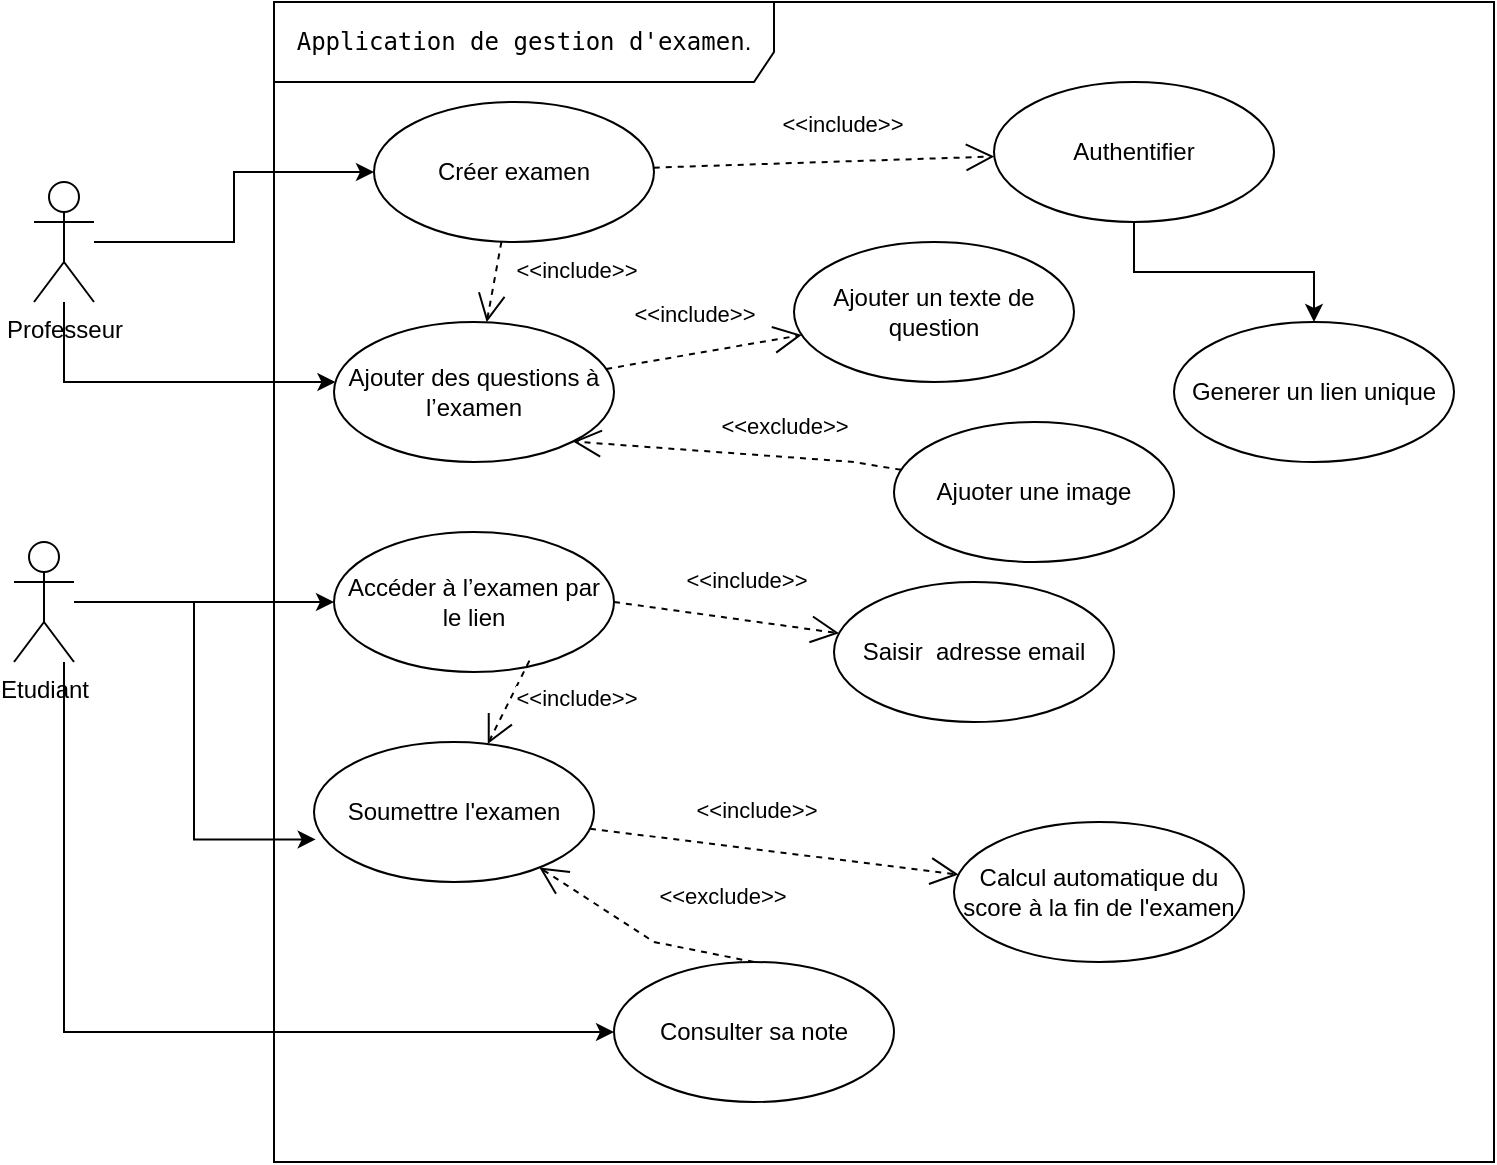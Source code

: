 <mxfile version="27.1.6">
  <diagram name="Page-1" id="YjFWroZfinGdkZ9rDFu2">
    <mxGraphModel dx="1097" dy="620" grid="1" gridSize="10" guides="1" tooltips="1" connect="1" arrows="1" fold="1" page="1" pageScale="1" pageWidth="850" pageHeight="1100" math="0" shadow="0">
      <root>
        <mxCell id="0" />
        <mxCell id="1" parent="0" />
        <mxCell id="2Cll-eA0aYjKSWwGcevk-15" style="edgeStyle=orthogonalEdgeStyle;rounded=0;orthogonalLoop=1;jettySize=auto;html=1;" edge="1" parent="1" source="2Cll-eA0aYjKSWwGcevk-2" target="2Cll-eA0aYjKSWwGcevk-10">
          <mxGeometry relative="1" as="geometry" />
        </mxCell>
        <mxCell id="2Cll-eA0aYjKSWwGcevk-23" style="edgeStyle=orthogonalEdgeStyle;rounded=0;orthogonalLoop=1;jettySize=auto;html=1;" edge="1" parent="1" source="2Cll-eA0aYjKSWwGcevk-2" target="2Cll-eA0aYjKSWwGcevk-22">
          <mxGeometry relative="1" as="geometry">
            <Array as="points">
              <mxPoint x="45" y="210" />
            </Array>
          </mxGeometry>
        </mxCell>
        <mxCell id="2Cll-eA0aYjKSWwGcevk-2" value="Professeur" style="shape=umlActor;verticalLabelPosition=bottom;verticalAlign=top;html=1;" vertex="1" parent="1">
          <mxGeometry x="30" y="110" width="30" height="60" as="geometry" />
        </mxCell>
        <mxCell id="2Cll-eA0aYjKSWwGcevk-41" style="edgeStyle=orthogonalEdgeStyle;rounded=0;orthogonalLoop=1;jettySize=auto;html=1;" edge="1" parent="1" source="2Cll-eA0aYjKSWwGcevk-3" target="2Cll-eA0aYjKSWwGcevk-40">
          <mxGeometry relative="1" as="geometry" />
        </mxCell>
        <mxCell id="2Cll-eA0aYjKSWwGcevk-58" style="edgeStyle=orthogonalEdgeStyle;rounded=0;orthogonalLoop=1;jettySize=auto;html=1;entryX=0;entryY=0.5;entryDx=0;entryDy=0;" edge="1" parent="1" source="2Cll-eA0aYjKSWwGcevk-3" target="2Cll-eA0aYjKSWwGcevk-45">
          <mxGeometry relative="1" as="geometry">
            <mxPoint x="231" y="520" as="targetPoint" />
            <Array as="points">
              <mxPoint x="45" y="535" />
            </Array>
          </mxGeometry>
        </mxCell>
        <mxCell id="2Cll-eA0aYjKSWwGcevk-3" value="&lt;div&gt;Etudiant&lt;/div&gt;&lt;div&gt;&lt;br&gt;&lt;/div&gt;" style="shape=umlActor;verticalLabelPosition=bottom;verticalAlign=top;html=1;" vertex="1" parent="1">
          <mxGeometry x="20" y="290" width="30" height="60" as="geometry" />
        </mxCell>
        <mxCell id="2Cll-eA0aYjKSWwGcevk-10" value="&lt;div&gt;Créer examen&lt;/div&gt;" style="ellipse;whiteSpace=wrap;html=1;" vertex="1" parent="1">
          <mxGeometry x="200" y="70" width="140" height="70" as="geometry" />
        </mxCell>
        <mxCell id="2Cll-eA0aYjKSWwGcevk-77" style="edgeStyle=orthogonalEdgeStyle;rounded=0;orthogonalLoop=1;jettySize=auto;html=1;" edge="1" parent="1" source="2Cll-eA0aYjKSWwGcevk-16" target="2Cll-eA0aYjKSWwGcevk-73">
          <mxGeometry relative="1" as="geometry" />
        </mxCell>
        <mxCell id="2Cll-eA0aYjKSWwGcevk-16" value="Authentifier" style="ellipse;whiteSpace=wrap;html=1;" vertex="1" parent="1">
          <mxGeometry x="510" y="60" width="140" height="70" as="geometry" />
        </mxCell>
        <mxCell id="2Cll-eA0aYjKSWwGcevk-17" value="" style="endArrow=open;endSize=12;dashed=1;html=1;rounded=0;" edge="1" parent="1" source="2Cll-eA0aYjKSWwGcevk-10" target="2Cll-eA0aYjKSWwGcevk-16">
          <mxGeometry x="-0.0" width="160" relative="1" as="geometry">
            <mxPoint x="380" y="310" as="sourcePoint" />
            <mxPoint x="540" y="310" as="targetPoint" />
            <Array as="points" />
            <mxPoint as="offset" />
          </mxGeometry>
        </mxCell>
        <mxCell id="2Cll-eA0aYjKSWwGcevk-20" value="&amp;lt;&amp;lt;include&amp;gt;&amp;gt;" style="edgeLabel;html=1;align=center;verticalAlign=middle;resizable=0;points=[];" vertex="1" connectable="0" parent="2Cll-eA0aYjKSWwGcevk-17">
          <mxGeometry x="-0.065" y="-2" relative="1" as="geometry">
            <mxPoint x="14" y="-21" as="offset" />
          </mxGeometry>
        </mxCell>
        <mxCell id="2Cll-eA0aYjKSWwGcevk-22" value="Ajouter des questions à l’examen" style="ellipse;whiteSpace=wrap;html=1;" vertex="1" parent="1">
          <mxGeometry x="180" y="180" width="140" height="70" as="geometry" />
        </mxCell>
        <mxCell id="2Cll-eA0aYjKSWwGcevk-25" value="Ajouter un texte de question" style="ellipse;whiteSpace=wrap;html=1;" vertex="1" parent="1">
          <mxGeometry x="410" y="140" width="140" height="70" as="geometry" />
        </mxCell>
        <mxCell id="2Cll-eA0aYjKSWwGcevk-26" value="" style="endArrow=open;endSize=12;dashed=1;html=1;rounded=0;" edge="1" parent="1" source="2Cll-eA0aYjKSWwGcevk-22" target="2Cll-eA0aYjKSWwGcevk-25">
          <mxGeometry x="-0.0" width="160" relative="1" as="geometry">
            <mxPoint x="280" y="234" as="sourcePoint" />
            <mxPoint x="442" y="250" as="targetPoint" />
            <Array as="points" />
            <mxPoint as="offset" />
          </mxGeometry>
        </mxCell>
        <mxCell id="2Cll-eA0aYjKSWwGcevk-27" value="&amp;lt;&amp;lt;include&amp;gt;&amp;gt;" style="edgeLabel;html=1;align=center;verticalAlign=middle;resizable=0;points=[];" vertex="1" connectable="0" parent="2Cll-eA0aYjKSWwGcevk-26">
          <mxGeometry x="-0.065" y="-2" relative="1" as="geometry">
            <mxPoint x="-3" y="-22" as="offset" />
          </mxGeometry>
        </mxCell>
        <mxCell id="2Cll-eA0aYjKSWwGcevk-31" value="Ajuoter une image" style="ellipse;whiteSpace=wrap;html=1;" vertex="1" parent="1">
          <mxGeometry x="460" y="230" width="140" height="70" as="geometry" />
        </mxCell>
        <mxCell id="2Cll-eA0aYjKSWwGcevk-35" value="&amp;lt;&amp;lt;exclude&amp;gt;&amp;gt;" style="endArrow=open;endSize=12;dashed=1;html=1;rounded=0;entryX=1;entryY=1;entryDx=0;entryDy=0;" edge="1" parent="1" source="2Cll-eA0aYjKSWwGcevk-31" target="2Cll-eA0aYjKSWwGcevk-22">
          <mxGeometry x="-0.274" y="-15" width="160" relative="1" as="geometry">
            <mxPoint x="380" y="330" as="sourcePoint" />
            <mxPoint x="540" y="330" as="targetPoint" />
            <Array as="points">
              <mxPoint x="440" y="250" />
            </Array>
            <mxPoint as="offset" />
          </mxGeometry>
        </mxCell>
        <mxCell id="2Cll-eA0aYjKSWwGcevk-40" value="Accéder à l’examen par le lien" style="ellipse;whiteSpace=wrap;html=1;" vertex="1" parent="1">
          <mxGeometry x="180" y="285" width="140" height="70" as="geometry" />
        </mxCell>
        <mxCell id="2Cll-eA0aYjKSWwGcevk-42" value="Saisir&amp;nbsp; adresse email" style="ellipse;whiteSpace=wrap;html=1;" vertex="1" parent="1">
          <mxGeometry x="430" y="310" width="140" height="70" as="geometry" />
        </mxCell>
        <mxCell id="2Cll-eA0aYjKSWwGcevk-43" value="" style="endArrow=open;endSize=12;dashed=1;html=1;rounded=0;exitX=1;exitY=0.5;exitDx=0;exitDy=0;" edge="1" parent="1" source="2Cll-eA0aYjKSWwGcevk-40" target="2Cll-eA0aYjKSWwGcevk-42">
          <mxGeometry x="-0.0" width="160" relative="1" as="geometry">
            <mxPoint x="430" y="368" as="sourcePoint" />
            <mxPoint x="532" y="360" as="targetPoint" />
            <Array as="points" />
            <mxPoint as="offset" />
          </mxGeometry>
        </mxCell>
        <mxCell id="2Cll-eA0aYjKSWwGcevk-44" value="&amp;lt;&amp;lt;include&amp;gt;&amp;gt;" style="edgeLabel;html=1;align=center;verticalAlign=middle;resizable=0;points=[];" vertex="1" connectable="0" parent="2Cll-eA0aYjKSWwGcevk-43">
          <mxGeometry x="-0.065" y="-2" relative="1" as="geometry">
            <mxPoint x="14" y="-21" as="offset" />
          </mxGeometry>
        </mxCell>
        <mxCell id="2Cll-eA0aYjKSWwGcevk-45" value="Consulter sa note" style="ellipse;whiteSpace=wrap;html=1;" vertex="1" parent="1">
          <mxGeometry x="320" y="500" width="140" height="70" as="geometry" />
        </mxCell>
        <mxCell id="2Cll-eA0aYjKSWwGcevk-62" value="" style="endArrow=open;endSize=12;dashed=1;html=1;rounded=0;" edge="1" parent="1" source="2Cll-eA0aYjKSWwGcevk-10" target="2Cll-eA0aYjKSWwGcevk-22">
          <mxGeometry x="-0.0" width="160" relative="1" as="geometry">
            <mxPoint x="340" y="130" as="sourcePoint" />
            <mxPoint x="510" y="130" as="targetPoint" />
            <Array as="points" />
            <mxPoint as="offset" />
          </mxGeometry>
        </mxCell>
        <mxCell id="2Cll-eA0aYjKSWwGcevk-63" value="&amp;lt;&amp;lt;include&amp;gt;&amp;gt;" style="edgeLabel;html=1;align=center;verticalAlign=middle;resizable=0;points=[];" vertex="1" connectable="0" parent="2Cll-eA0aYjKSWwGcevk-62">
          <mxGeometry x="-0.065" y="-2" relative="1" as="geometry">
            <mxPoint x="42" y="-4" as="offset" />
          </mxGeometry>
        </mxCell>
        <mxCell id="2Cll-eA0aYjKSWwGcevk-70" value="Calcul automatique du score à la fin de l&#39;examen" style="ellipse;whiteSpace=wrap;html=1;" vertex="1" parent="1">
          <mxGeometry x="490" y="430" width="145" height="70" as="geometry" />
        </mxCell>
        <mxCell id="2Cll-eA0aYjKSWwGcevk-73" value="Generer un lien unique" style="ellipse;whiteSpace=wrap;html=1;" vertex="1" parent="1">
          <mxGeometry x="600" y="180" width="140" height="70" as="geometry" />
        </mxCell>
        <mxCell id="2Cll-eA0aYjKSWwGcevk-75" style="edgeStyle=orthogonalEdgeStyle;rounded=0;orthogonalLoop=1;jettySize=auto;html=1;exitX=0.5;exitY=1;exitDx=0;exitDy=0;" edge="1" parent="1" source="2Cll-eA0aYjKSWwGcevk-25" target="2Cll-eA0aYjKSWwGcevk-25">
          <mxGeometry relative="1" as="geometry" />
        </mxCell>
        <mxCell id="2Cll-eA0aYjKSWwGcevk-79" value="Soumettre l&#39;examen" style="ellipse;whiteSpace=wrap;html=1;" vertex="1" parent="1">
          <mxGeometry x="170" y="390" width="140" height="70" as="geometry" />
        </mxCell>
        <mxCell id="2Cll-eA0aYjKSWwGcevk-83" style="edgeStyle=orthogonalEdgeStyle;rounded=0;orthogonalLoop=1;jettySize=auto;html=1;entryX=0.006;entryY=0.696;entryDx=0;entryDy=0;entryPerimeter=0;" edge="1" parent="1" source="2Cll-eA0aYjKSWwGcevk-3" target="2Cll-eA0aYjKSWwGcevk-79">
          <mxGeometry relative="1" as="geometry" />
        </mxCell>
        <mxCell id="2Cll-eA0aYjKSWwGcevk-84" value="" style="endArrow=open;endSize=12;dashed=1;html=1;rounded=0;" edge="1" parent="1" source="2Cll-eA0aYjKSWwGcevk-79" target="2Cll-eA0aYjKSWwGcevk-70">
          <mxGeometry x="-0.0" width="160" relative="1" as="geometry">
            <mxPoint x="360" y="472" as="sourcePoint" />
            <mxPoint x="444" y="460" as="targetPoint" />
            <Array as="points" />
            <mxPoint as="offset" />
          </mxGeometry>
        </mxCell>
        <mxCell id="2Cll-eA0aYjKSWwGcevk-85" value="&amp;lt;&amp;lt;include&amp;gt;&amp;gt;" style="edgeLabel;html=1;align=center;verticalAlign=middle;resizable=0;points=[];" vertex="1" connectable="0" parent="2Cll-eA0aYjKSWwGcevk-84">
          <mxGeometry x="-0.065" y="-2" relative="1" as="geometry">
            <mxPoint x="-3" y="-22" as="offset" />
          </mxGeometry>
        </mxCell>
        <mxCell id="2Cll-eA0aYjKSWwGcevk-87" value="" style="endArrow=open;endSize=12;dashed=1;html=1;rounded=0;exitX=0.698;exitY=0.919;exitDx=0;exitDy=0;exitPerimeter=0;" edge="1" parent="1" source="2Cll-eA0aYjKSWwGcevk-40" target="2Cll-eA0aYjKSWwGcevk-79">
          <mxGeometry x="-0.0" width="160" relative="1" as="geometry">
            <mxPoint x="300" y="370" as="sourcePoint" />
            <mxPoint x="416" y="396" as="targetPoint" />
            <Array as="points" />
            <mxPoint as="offset" />
          </mxGeometry>
        </mxCell>
        <mxCell id="2Cll-eA0aYjKSWwGcevk-88" value="&amp;lt;&amp;lt;include&amp;gt;&amp;gt;" style="edgeLabel;html=1;align=center;verticalAlign=middle;resizable=0;points=[];" vertex="1" connectable="0" parent="2Cll-eA0aYjKSWwGcevk-87">
          <mxGeometry x="-0.065" y="-2" relative="1" as="geometry">
            <mxPoint x="35" as="offset" />
          </mxGeometry>
        </mxCell>
        <mxCell id="2Cll-eA0aYjKSWwGcevk-90" value="&amp;lt;&amp;lt;exclude&amp;gt;&amp;gt;" style="endArrow=open;endSize=12;dashed=1;html=1;rounded=0;exitX=0.5;exitY=0;exitDx=0;exitDy=0;" edge="1" parent="1" source="2Cll-eA0aYjKSWwGcevk-45" target="2Cll-eA0aYjKSWwGcevk-79">
          <mxGeometry x="-0.627" y="-29" width="160" relative="1" as="geometry">
            <mxPoint x="355" y="494" as="sourcePoint" />
            <mxPoint x="200" y="470" as="targetPoint" />
            <Array as="points">
              <mxPoint x="340" y="490" />
            </Array>
            <mxPoint as="offset" />
          </mxGeometry>
        </mxCell>
        <mxCell id="2Cll-eA0aYjKSWwGcevk-95" value="&lt;code data-end=&quot;913&quot; data-start=&quot;880&quot;&gt;Application de gestion d&#39;examen&lt;/code&gt;." style="shape=umlFrame;whiteSpace=wrap;html=1;pointerEvents=0;width=250;height=40;" vertex="1" parent="1">
          <mxGeometry x="150" y="20" width="610" height="580" as="geometry" />
        </mxCell>
      </root>
    </mxGraphModel>
  </diagram>
</mxfile>
